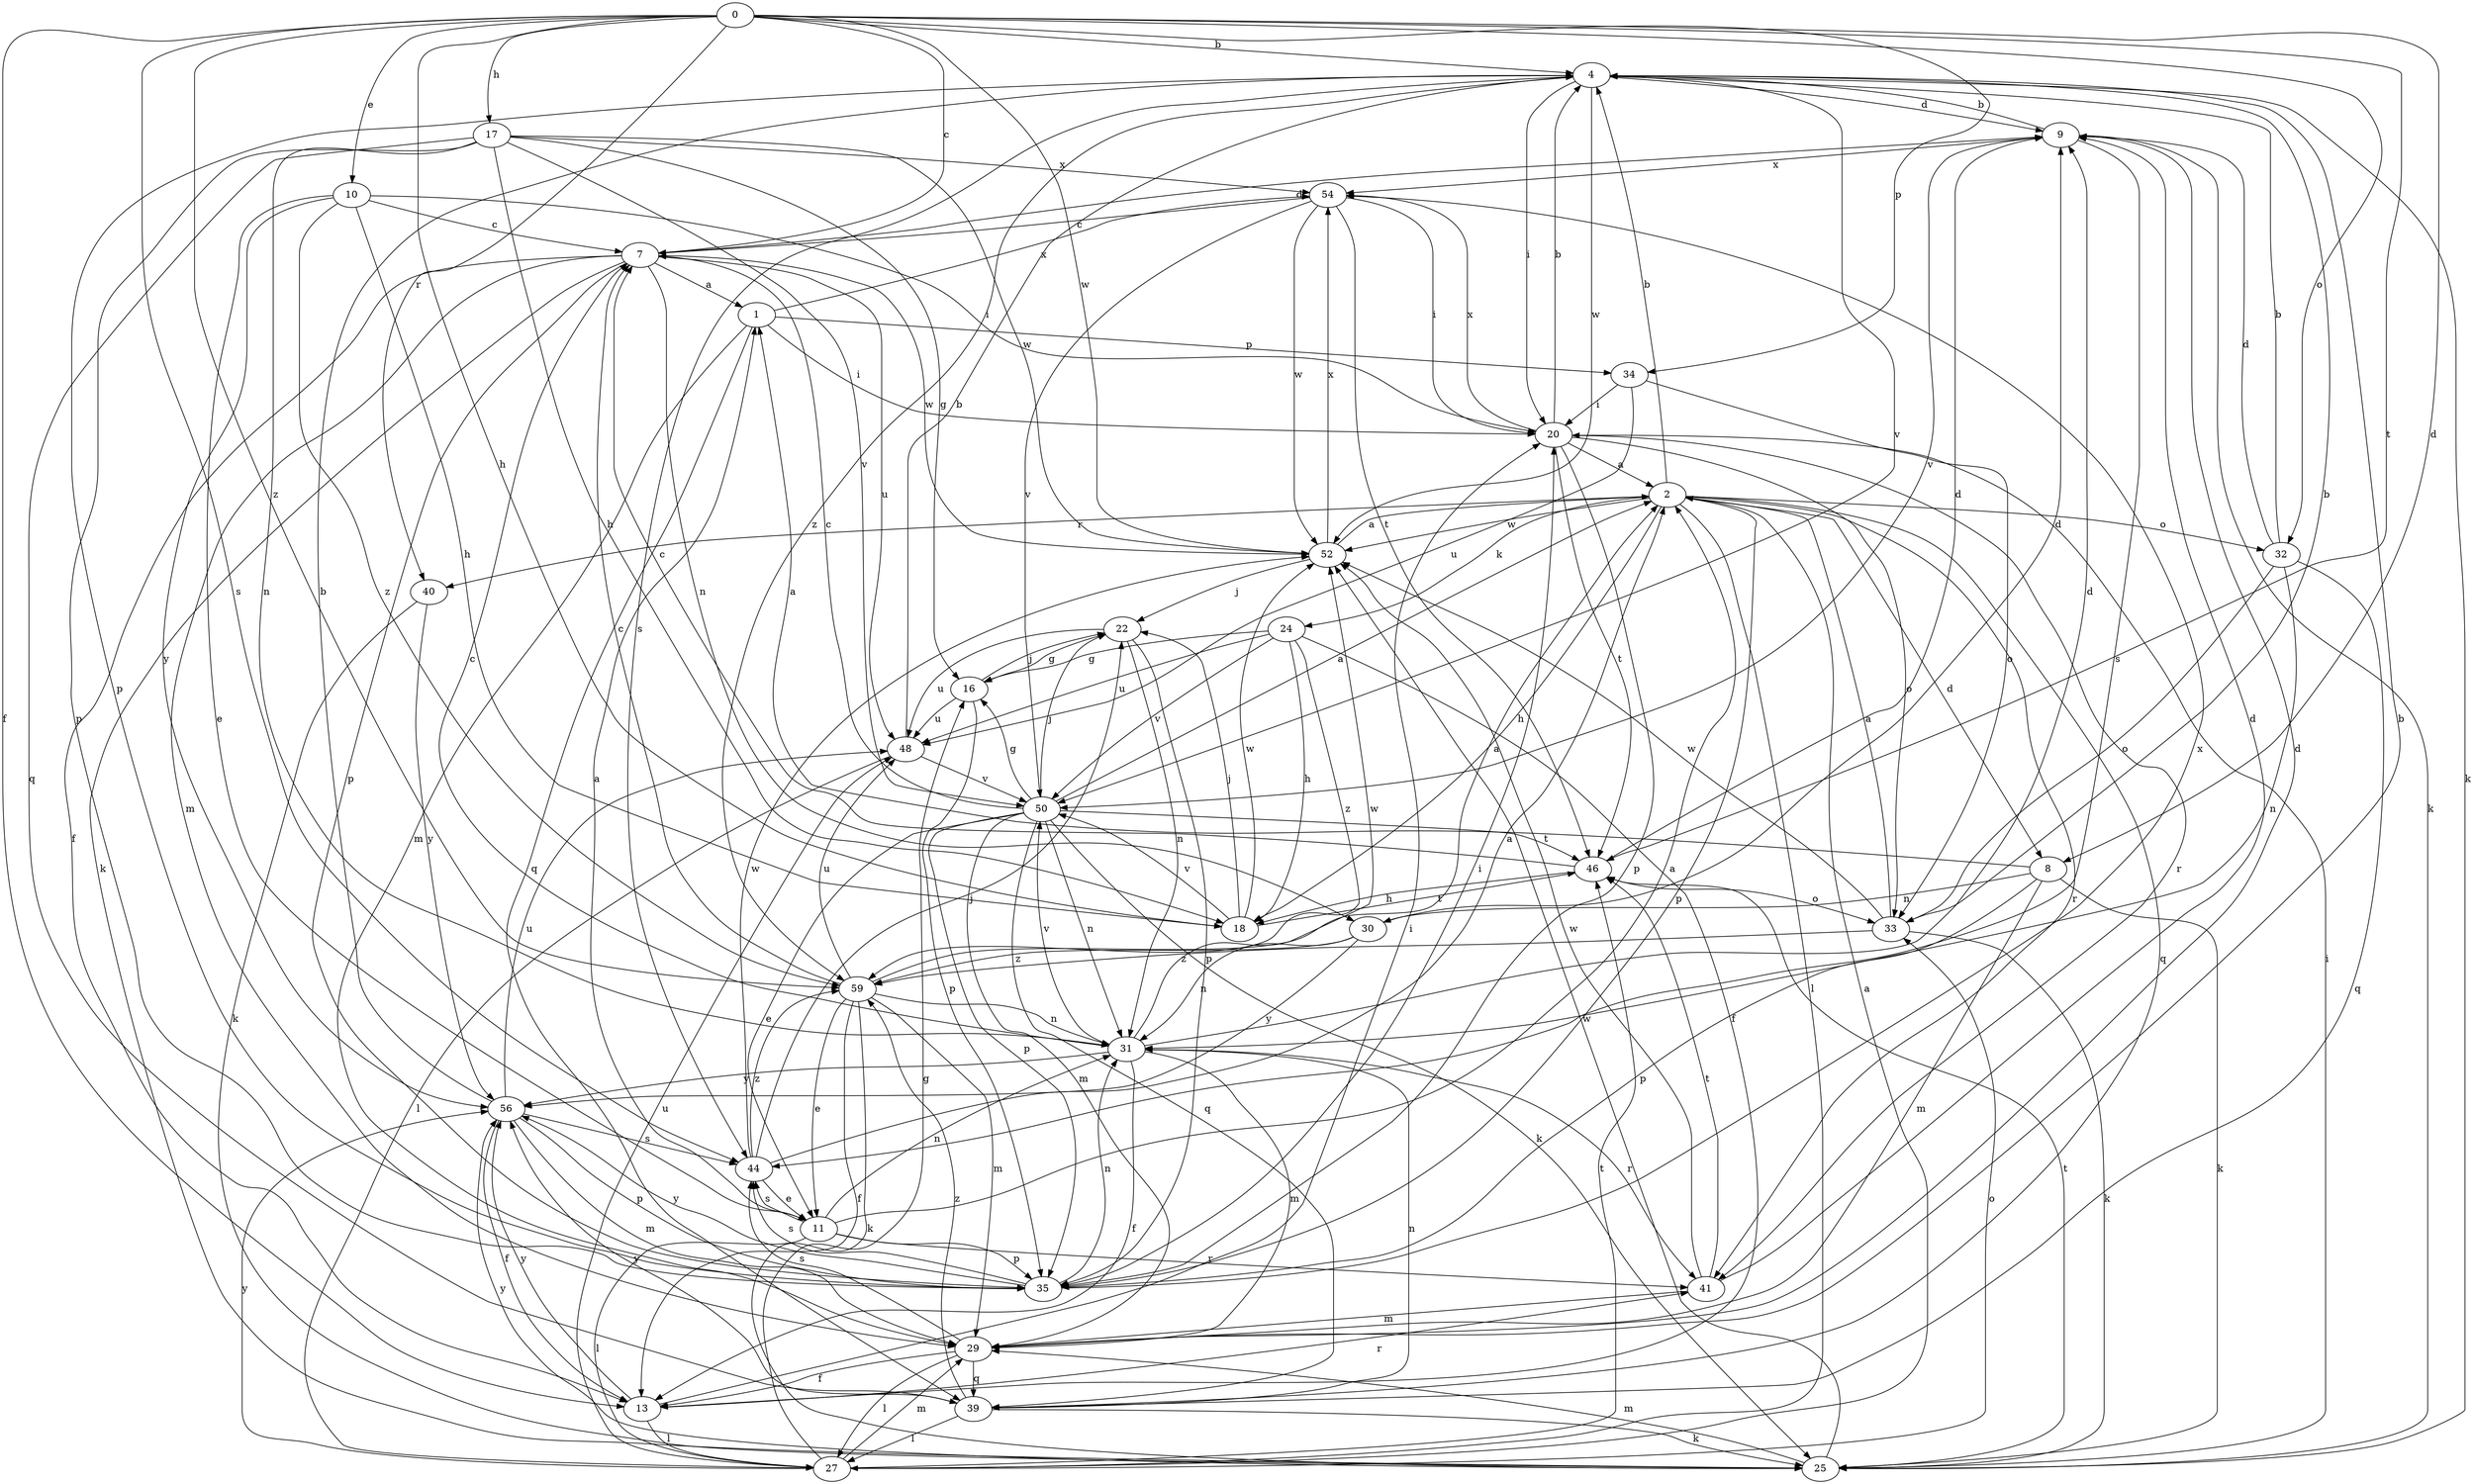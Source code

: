 strict digraph  {
0;
1;
2;
4;
7;
8;
9;
10;
11;
13;
16;
17;
18;
20;
22;
24;
25;
27;
29;
30;
31;
32;
33;
34;
35;
39;
40;
41;
44;
46;
48;
50;
52;
54;
56;
59;
0 -> 4  [label=b];
0 -> 7  [label=c];
0 -> 8  [label=d];
0 -> 10  [label=e];
0 -> 13  [label=f];
0 -> 17  [label=h];
0 -> 18  [label=h];
0 -> 32  [label=o];
0 -> 34  [label=p];
0 -> 40  [label=r];
0 -> 44  [label=s];
0 -> 46  [label=t];
0 -> 52  [label=w];
0 -> 59  [label=z];
1 -> 20  [label=i];
1 -> 29  [label=m];
1 -> 34  [label=p];
1 -> 39  [label=q];
1 -> 54  [label=x];
2 -> 4  [label=b];
2 -> 8  [label=d];
2 -> 18  [label=h];
2 -> 24  [label=k];
2 -> 27  [label=l];
2 -> 32  [label=o];
2 -> 35  [label=p];
2 -> 39  [label=q];
2 -> 40  [label=r];
2 -> 41  [label=r];
2 -> 52  [label=w];
4 -> 9  [label=d];
4 -> 20  [label=i];
4 -> 25  [label=k];
4 -> 35  [label=p];
4 -> 44  [label=s];
4 -> 50  [label=v];
4 -> 52  [label=w];
4 -> 59  [label=z];
7 -> 1  [label=a];
7 -> 9  [label=d];
7 -> 13  [label=f];
7 -> 25  [label=k];
7 -> 29  [label=m];
7 -> 30  [label=n];
7 -> 35  [label=p];
7 -> 48  [label=u];
7 -> 52  [label=w];
8 -> 1  [label=a];
8 -> 25  [label=k];
8 -> 29  [label=m];
8 -> 30  [label=n];
8 -> 35  [label=p];
9 -> 4  [label=b];
9 -> 25  [label=k];
9 -> 44  [label=s];
9 -> 50  [label=v];
9 -> 54  [label=x];
10 -> 7  [label=c];
10 -> 11  [label=e];
10 -> 18  [label=h];
10 -> 20  [label=i];
10 -> 56  [label=y];
10 -> 59  [label=z];
11 -> 1  [label=a];
11 -> 2  [label=a];
11 -> 27  [label=l];
11 -> 31  [label=n];
11 -> 35  [label=p];
11 -> 41  [label=r];
11 -> 44  [label=s];
13 -> 20  [label=i];
13 -> 27  [label=l];
13 -> 41  [label=r];
13 -> 56  [label=y];
16 -> 22  [label=j];
16 -> 35  [label=p];
16 -> 48  [label=u];
17 -> 16  [label=g];
17 -> 18  [label=h];
17 -> 31  [label=n];
17 -> 35  [label=p];
17 -> 39  [label=q];
17 -> 50  [label=v];
17 -> 52  [label=w];
17 -> 54  [label=x];
18 -> 22  [label=j];
18 -> 46  [label=t];
18 -> 50  [label=v];
18 -> 52  [label=w];
20 -> 2  [label=a];
20 -> 4  [label=b];
20 -> 33  [label=o];
20 -> 35  [label=p];
20 -> 41  [label=r];
20 -> 46  [label=t];
20 -> 54  [label=x];
22 -> 16  [label=g];
22 -> 31  [label=n];
22 -> 35  [label=p];
22 -> 48  [label=u];
24 -> 13  [label=f];
24 -> 16  [label=g];
24 -> 18  [label=h];
24 -> 48  [label=u];
24 -> 50  [label=v];
24 -> 59  [label=z];
25 -> 20  [label=i];
25 -> 29  [label=m];
25 -> 46  [label=t];
25 -> 52  [label=w];
25 -> 56  [label=y];
27 -> 2  [label=a];
27 -> 16  [label=g];
27 -> 29  [label=m];
27 -> 33  [label=o];
27 -> 46  [label=t];
27 -> 48  [label=u];
27 -> 56  [label=y];
29 -> 4  [label=b];
29 -> 9  [label=d];
29 -> 13  [label=f];
29 -> 27  [label=l];
29 -> 39  [label=q];
29 -> 44  [label=s];
30 -> 9  [label=d];
30 -> 31  [label=n];
30 -> 56  [label=y];
30 -> 59  [label=z];
31 -> 7  [label=c];
31 -> 9  [label=d];
31 -> 13  [label=f];
31 -> 29  [label=m];
31 -> 41  [label=r];
31 -> 50  [label=v];
31 -> 52  [label=w];
31 -> 56  [label=y];
32 -> 4  [label=b];
32 -> 9  [label=d];
32 -> 31  [label=n];
32 -> 33  [label=o];
32 -> 39  [label=q];
33 -> 2  [label=a];
33 -> 4  [label=b];
33 -> 25  [label=k];
33 -> 52  [label=w];
33 -> 59  [label=z];
34 -> 20  [label=i];
34 -> 33  [label=o];
34 -> 48  [label=u];
35 -> 20  [label=i];
35 -> 31  [label=n];
35 -> 44  [label=s];
35 -> 54  [label=x];
35 -> 56  [label=y];
39 -> 25  [label=k];
39 -> 27  [label=l];
39 -> 31  [label=n];
39 -> 56  [label=y];
39 -> 59  [label=z];
40 -> 25  [label=k];
40 -> 56  [label=y];
41 -> 9  [label=d];
41 -> 29  [label=m];
41 -> 46  [label=t];
41 -> 52  [label=w];
44 -> 2  [label=a];
44 -> 11  [label=e];
44 -> 22  [label=j];
44 -> 52  [label=w];
44 -> 59  [label=z];
46 -> 7  [label=c];
46 -> 9  [label=d];
46 -> 18  [label=h];
46 -> 33  [label=o];
48 -> 4  [label=b];
48 -> 27  [label=l];
48 -> 50  [label=v];
50 -> 2  [label=a];
50 -> 7  [label=c];
50 -> 11  [label=e];
50 -> 16  [label=g];
50 -> 22  [label=j];
50 -> 25  [label=k];
50 -> 29  [label=m];
50 -> 31  [label=n];
50 -> 35  [label=p];
50 -> 39  [label=q];
50 -> 46  [label=t];
52 -> 2  [label=a];
52 -> 22  [label=j];
52 -> 54  [label=x];
54 -> 7  [label=c];
54 -> 20  [label=i];
54 -> 46  [label=t];
54 -> 50  [label=v];
54 -> 52  [label=w];
56 -> 4  [label=b];
56 -> 13  [label=f];
56 -> 29  [label=m];
56 -> 35  [label=p];
56 -> 44  [label=s];
56 -> 48  [label=u];
59 -> 2  [label=a];
59 -> 7  [label=c];
59 -> 11  [label=e];
59 -> 13  [label=f];
59 -> 25  [label=k];
59 -> 29  [label=m];
59 -> 31  [label=n];
59 -> 48  [label=u];
}
